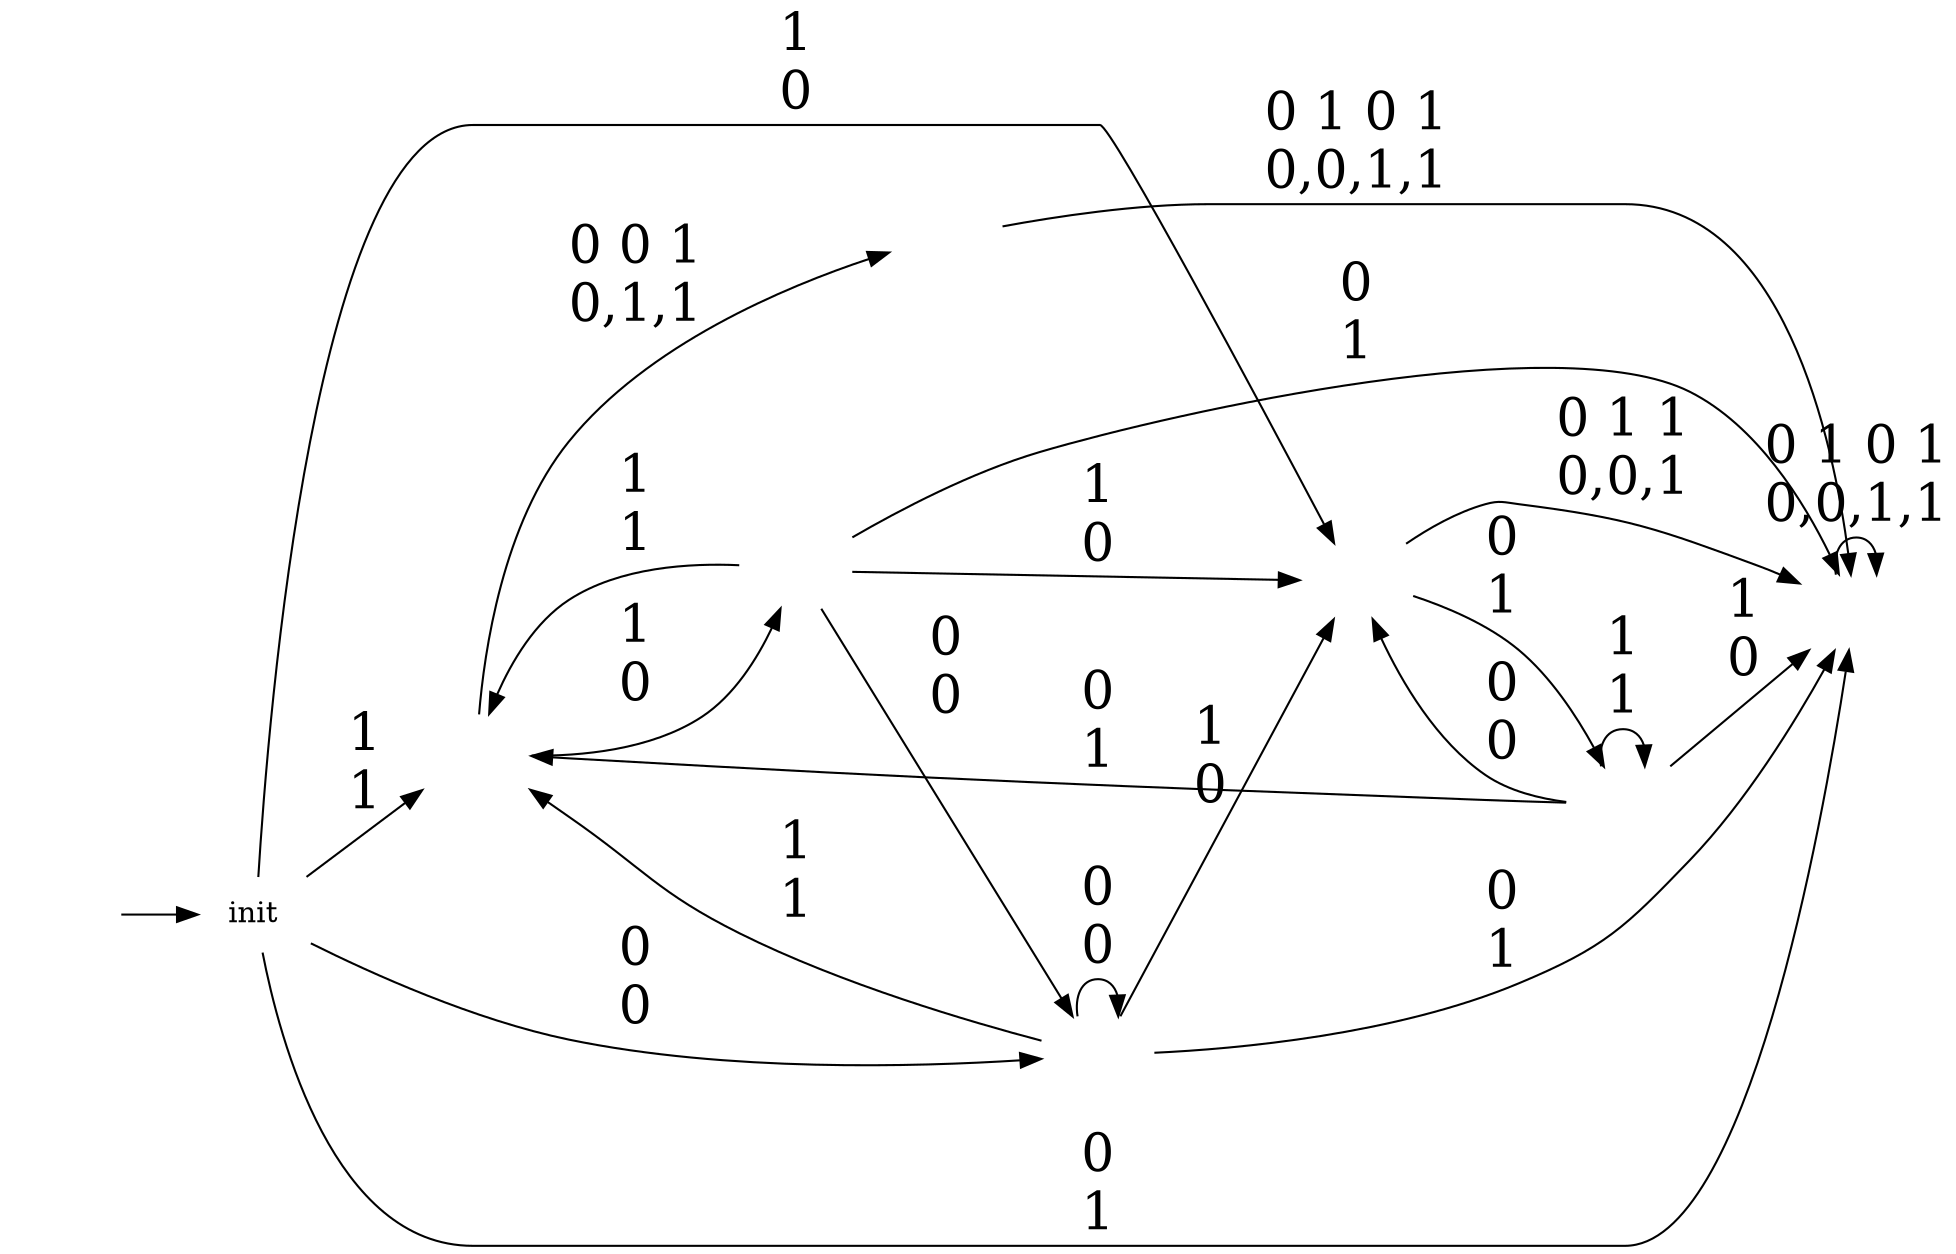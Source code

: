 digraph G {
rankdir="LR";edge[fontsize=25];
node[shape=none];
"#entry#"[shape=none label=""];
"(#(0 1 0) #(1 0 1) #(1 1 0))"[image="010+101+110.png", label=""];
"(#(0 1 1) #(1 0 1) #(1 1 1))"[image="011+101+111.png", label=""];
"(#(1 1 0) #(1 1 1))"[image="110+111.png", label=""];
"(#(0 0 0) #(0 0 1) #(0 1 0) #(0 1 1) #(1 0 0) #(1 0 1) #(1 1 0) #(1 1 1))"[image="000+001+010+011+100+101+110+111.png", label=""];
"#nil"[image="btm.png", label=""];
"(#(1 0 0) #(1 0 1) #(1 1 0) #(1 1 1))"[image="100+101+110+111.png", label=""];
"(#(0 1 0) #(0 1 1) #(1 1 0) #(1 1 1))"[image="010+011+110+111.png", label=""];
"#entry#"->"init"
"init"->"(#(0 1 0) #(0 1 1) #(1 1 0) #(1 1 1))"[label="0\n0"];
"init"->"(#(1 0 0) #(1 0 1) #(1 1 0) #(1 1 1))"[label="1\n0"];
"init"->"#nil"[label="0\n1"];
"init"->"(#(0 0 0) #(0 0 1) #(0 1 0) #(0 1 1) #(1 0 0) #(1 0 1) #(1 1 0) #(1 1 1))"[label="1\n1"];
"(#(0 1 0) #(0 1 1) #(1 1 0) #(1 1 1))"->"(#(0 1 0) #(0 1 1) #(1 1 0) #(1 1 1))"[label="0\n0"];
"(#(0 1 0) #(0 1 1) #(1 1 0) #(1 1 1))"->"(#(1 0 0) #(1 0 1) #(1 1 0) #(1 1 1))"[label="1\n0"];
"(#(0 1 0) #(0 1 1) #(1 1 0) #(1 1 1))"->"#nil"[label="0\n1"];
"(#(0 1 0) #(0 1 1) #(1 1 0) #(1 1 1))"->"(#(0 0 0) #(0 0 1) #(0 1 0) #(0 1 1) #(1 0 0) #(1 0 1) #(1 1 0) #(1 1 1))"[label="1\n1"];
"(#(1 0 0) #(1 0 1) #(1 1 0) #(1 1 1))"->"#nil"[label="0 1 1\n0,0,1"];
"(#(1 0 0) #(1 0 1) #(1 1 0) #(1 1 1))"->"(#(1 1 0) #(1 1 1))"[label="0\n1"];
"#nil"->"#nil"[label="0 1 0 1\n0,0,1,1"];
"(#(0 0 0) #(0 0 1) #(0 1 0) #(0 1 1) #(1 0 0) #(1 0 1) #(1 1 0) #(1 1 1))"->"(#(0 1 1) #(1 0 1) #(1 1 1))"[label="0 0 1\n0,1,1"];
"(#(0 0 0) #(0 0 1) #(0 1 0) #(0 1 1) #(1 0 0) #(1 0 1) #(1 1 0) #(1 1 1))"->"(#(0 1 0) #(1 0 1) #(1 1 0))"[label="1\n0"];
"(#(1 1 0) #(1 1 1))"->"(#(1 0 0) #(1 0 1) #(1 1 0) #(1 1 1))"[label="0\n0"];
"(#(1 1 0) #(1 1 1))"->"#nil"[label="1\n0"];
"(#(1 1 0) #(1 1 1))"->"(#(0 0 0) #(0 0 1) #(0 1 0) #(0 1 1) #(1 0 0) #(1 0 1) #(1 1 0) #(1 1 1))"[label="0\n1"];
"(#(1 1 0) #(1 1 1))"->"(#(1 1 0) #(1 1 1))"[label="1\n1"];
"(#(0 1 1) #(1 0 1) #(1 1 1))"->"#nil"[label="0 1 0 1\n0,0,1,1"];
"(#(0 1 0) #(1 0 1) #(1 1 0))"->"(#(0 1 0) #(0 1 1) #(1 1 0) #(1 1 1))"[label="0\n0"];
"(#(0 1 0) #(1 0 1) #(1 1 0))"->"(#(1 0 0) #(1 0 1) #(1 1 0) #(1 1 1))"[label="1\n0"];
"(#(0 1 0) #(1 0 1) #(1 1 0))"->"#nil"[label="0\n1"];
"(#(0 1 0) #(1 0 1) #(1 1 0))"->"(#(0 0 0) #(0 0 1) #(0 1 0) #(0 1 1) #(1 0 0) #(1 0 1) #(1 1 0) #(1 1 1))"[label="1\n1"];
}
